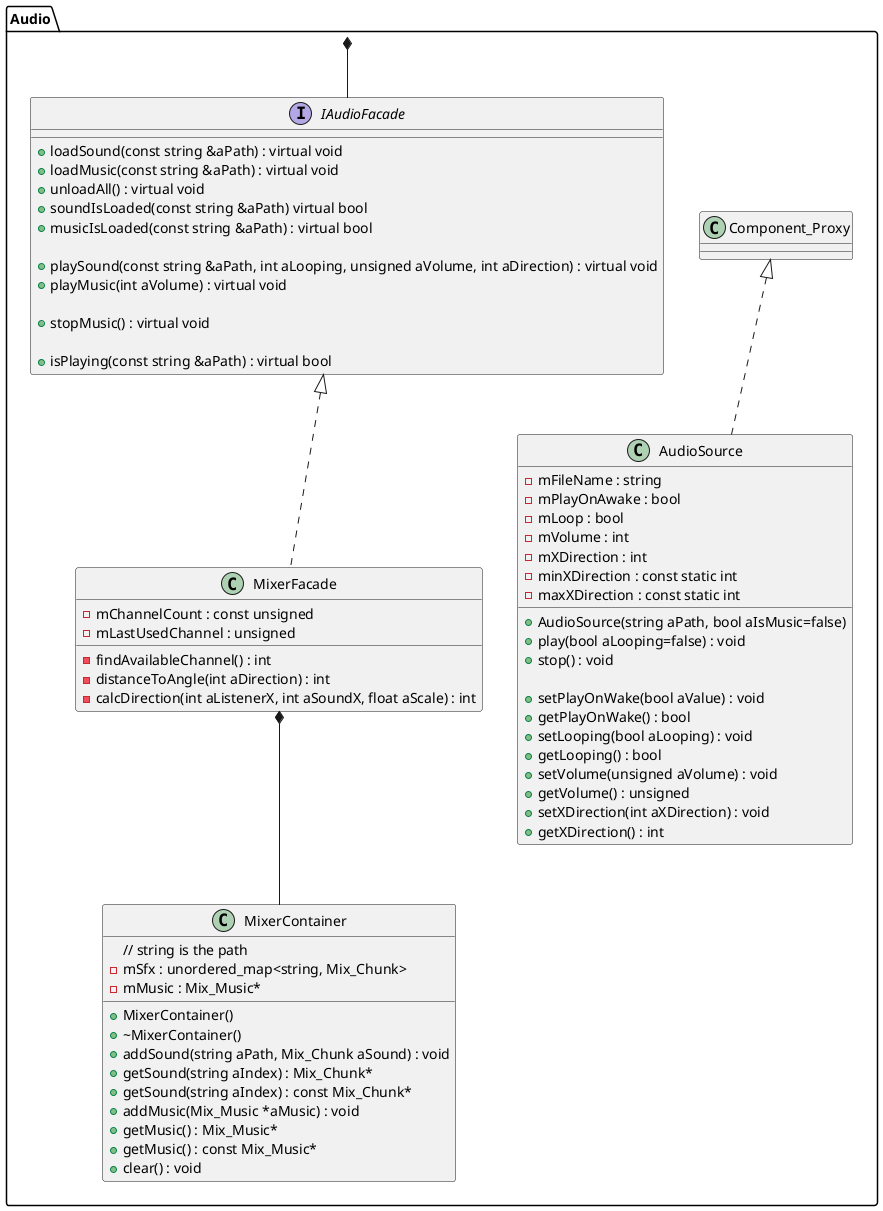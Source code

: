 @startuml audioPackageClassDiagram

package Audio{
    class Component_Proxy {}

class AudioSource implements Component_Proxy{
    - mFileName : string
    - mPlayOnAwake : bool
    - mLoop : bool
    - mVolume : int
    - mXDirection : int
    - minXDirection : const static int
    - maxXDirection : const static int
    + AudioSource(string aPath, bool aIsMusic=false)
    + play(bool aLooping=false) : void
    + stop() : void 

    + setPlayOnWake(bool aValue) : void
    + getPlayOnWake() : bool
    + setLooping(bool aLooping) : void
    + getLooping() : bool
    + setVolume(unsigned aVolume) : void
    + getVolume() : unsigned
    + setXDirection(int aXDirection) : void
    + getXDirection() : int
}

interface IAudioFacade {
    + loadSound(const string &aPath) : virtual void
    + loadMusic(const string &aPath) : virtual void
    + unloadAll() : virtual void
    + soundIsLoaded(const string &aPath) virtual bool
    + musicIsLoaded(const string &aPath) : virtual bool
    
    + playSound(const string &aPath, int aLooping, unsigned aVolume, int aDirection) : virtual void
    + playMusic(int aVolume) : virtual void
    
    + stopMusic() : virtual void
    
    + isPlaying(const string &aPath) : virtual bool
}

class MixerFacade implements IAudioFacade {
    - mChannelCount : const unsigned
    - mLastUsedChannel : unsigned
    - findAvailableChannel() : int
    - distanceToAngle(int aDirection) : int
    - calcDirection(int aListenerX, int aSoundX, float aScale) : int
}

class MixerContainer {
    // string is the path
    - mSfx : unordered_map<string, Mix_Chunk>
    - mMusic : Mix_Music*
    + MixerContainer()
    + ~MixerContainer()
    + addSound(string aPath, Mix_Chunk aSound) : void
    + getSound(string aIndex) : Mix_Chunk*
    + getSound(string aIndex) : const Mix_Chunk*
    + addMusic(Mix_Music *aMusic) : void
    + getMusic() : Mix_Music*
    + getMusic() : const Mix_Music*
    + clear() : void
}

MixerFacade *-- MixerContainer

}

Audio *--IAudioFacade

@enduml